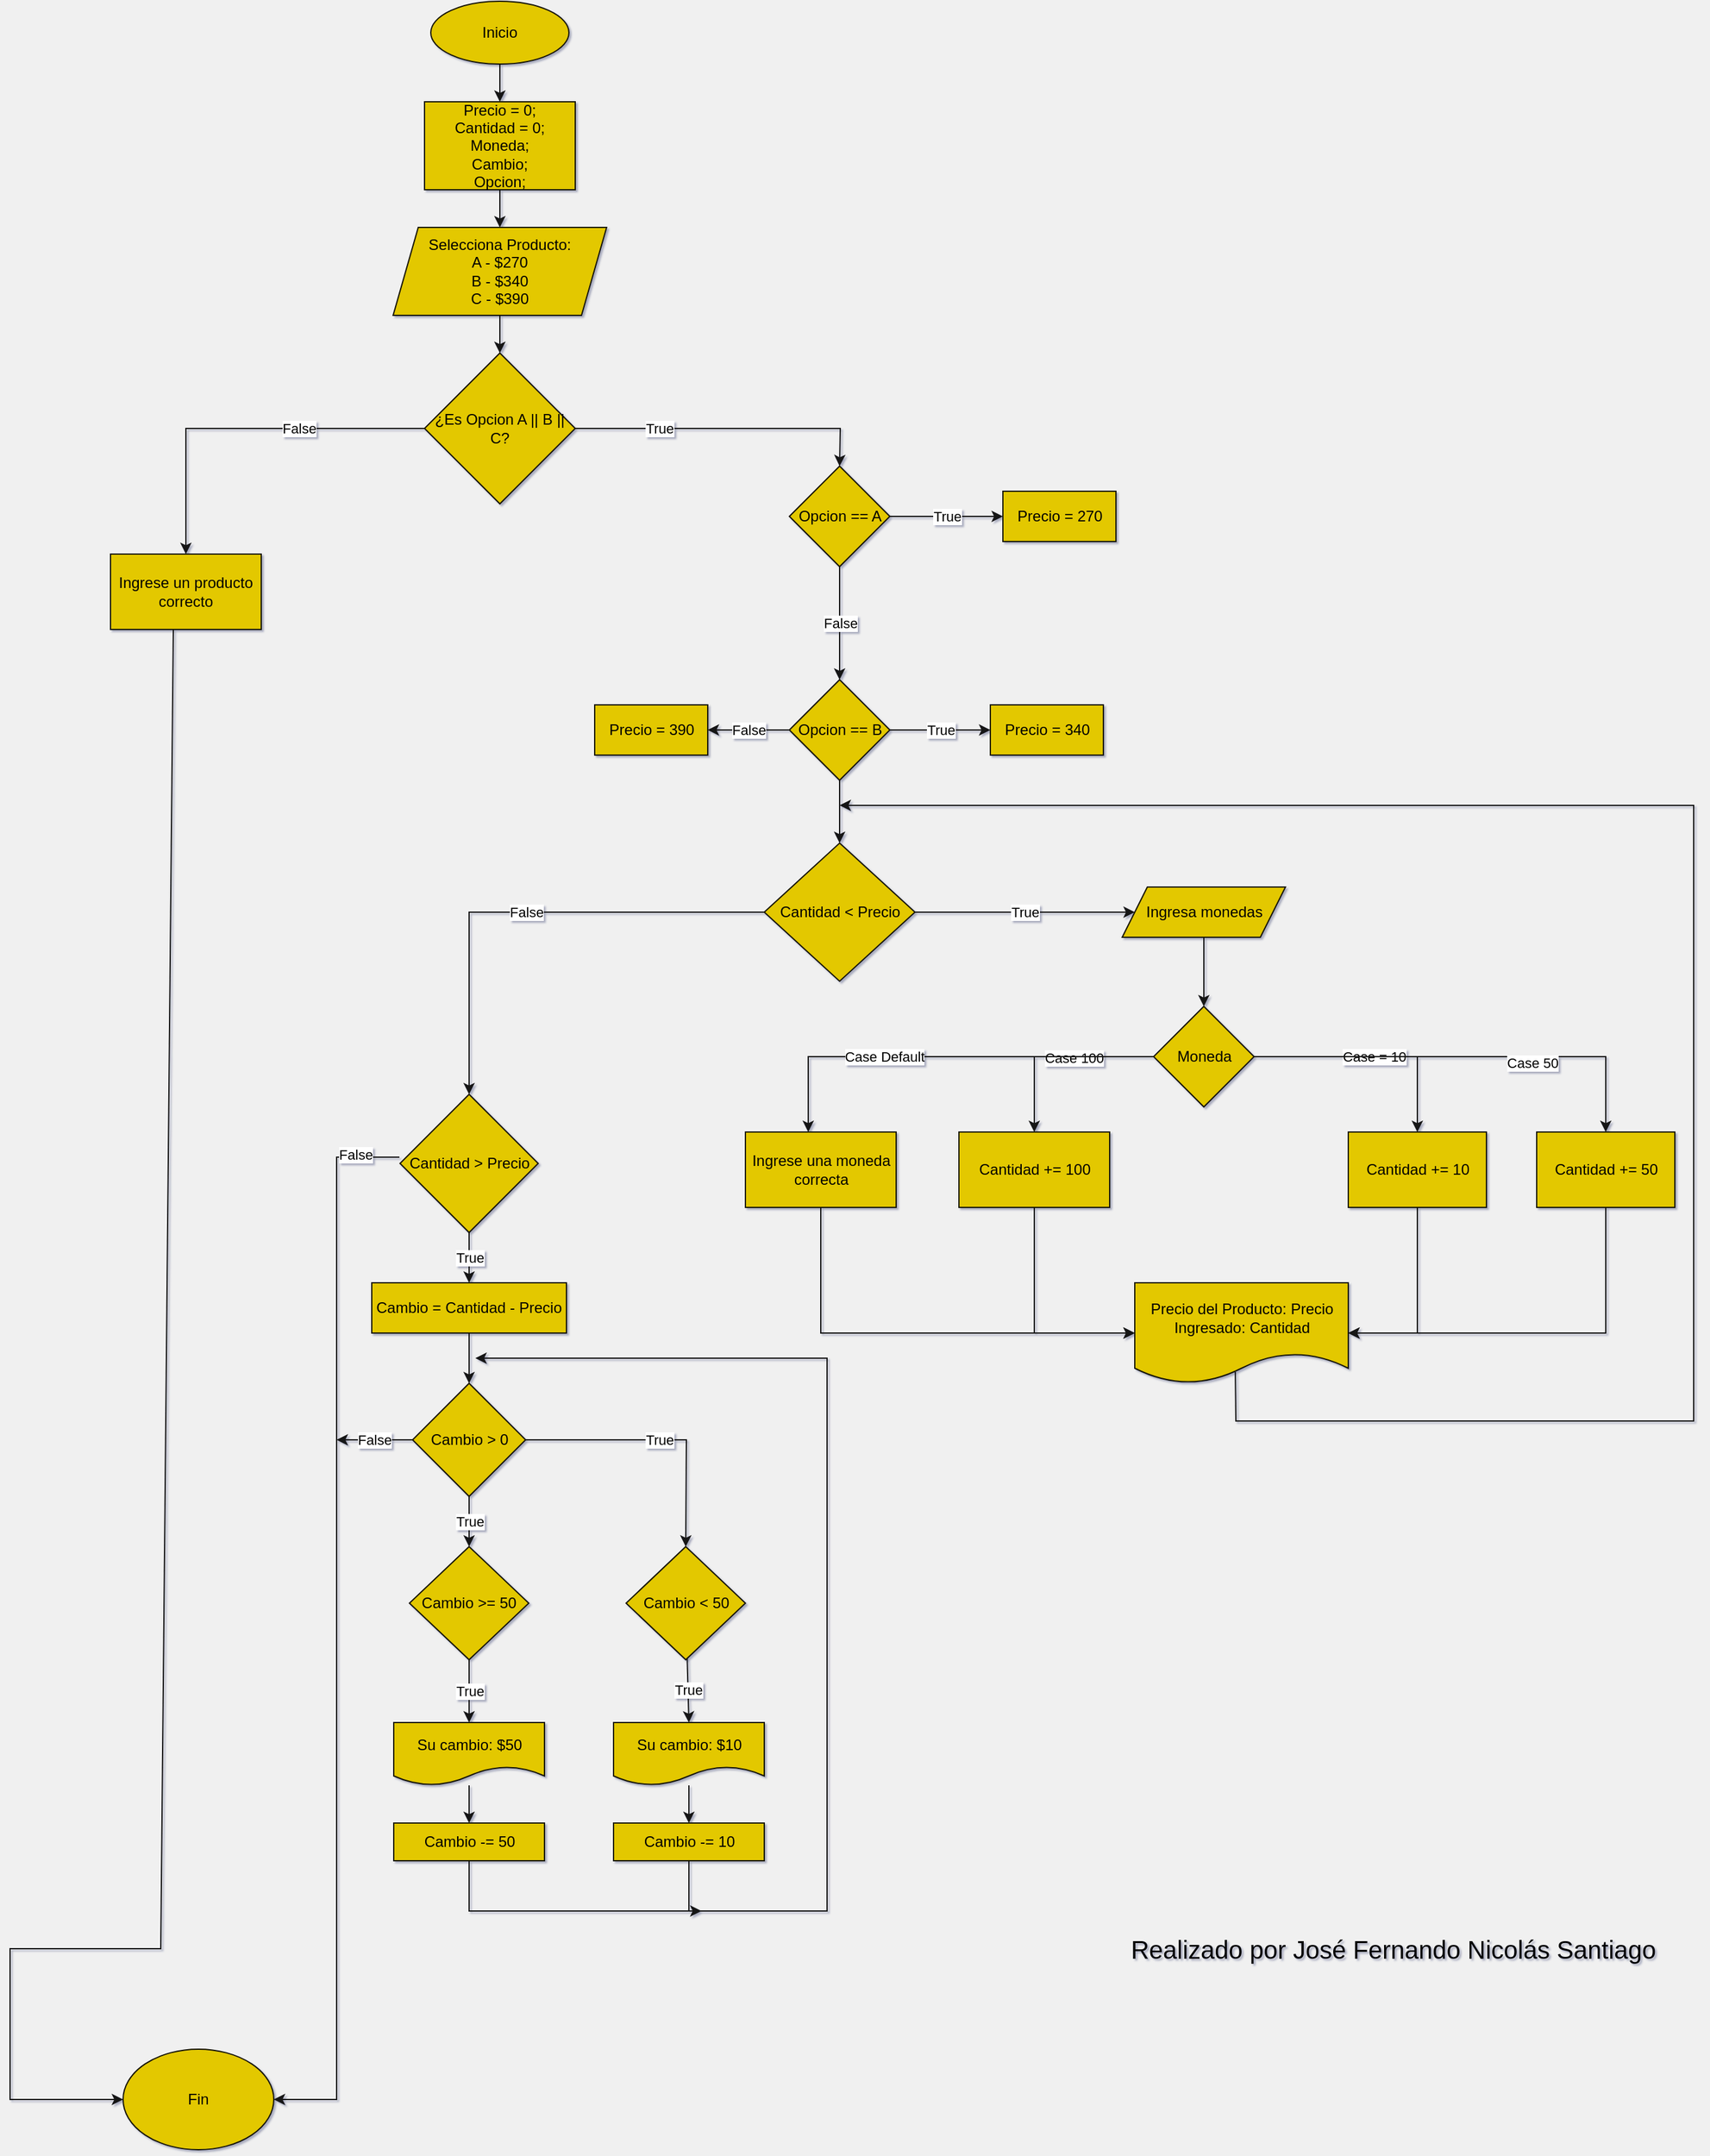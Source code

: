 <mxfile>
    <diagram id="t7lKVFnUWl9lWInkK_nE" name="Página-1">
        <mxGraphModel dx="1754" dy="1806" grid="1" gridSize="10" guides="1" tooltips="1" connect="1" arrows="1" fold="1" page="1" pageScale="1" pageWidth="827" pageHeight="1169" background="#F0F0F0" math="0" shadow="1">
            <root>
                <mxCell id="0"/>
                <mxCell id="1" parent="0"/>
                <mxCell id="4" value="" style="edgeStyle=none;html=1;rounded=0;strokeColor=#141414;" parent="1" source="2" target="3" edge="1">
                    <mxGeometry relative="1" as="geometry"/>
                </mxCell>
                <mxCell id="2" value="Inicio" style="ellipse;whiteSpace=wrap;html=1;rounded=0;fillColor=#e3c800;fontColor=#000000;strokeColor=#171300;" parent="1" vertex="1">
                    <mxGeometry x="235" y="-40" width="110" height="50" as="geometry"/>
                </mxCell>
                <mxCell id="6" style="edgeStyle=none;html=1;entryX=0.5;entryY=0;entryDx=0;entryDy=0;rounded=0;strokeColor=#141414;" parent="1" source="3" target="5" edge="1">
                    <mxGeometry relative="1" as="geometry"/>
                </mxCell>
                <mxCell id="3" value="Precio = 0;&lt;br&gt;Cantidad = 0;&lt;br&gt;Moneda;&lt;br&gt;Cambio;&lt;br&gt;Opcion;" style="rounded=0;whiteSpace=wrap;html=1;fillColor=#e3c800;fontColor=#000000;strokeColor=#171300;" parent="1" vertex="1">
                    <mxGeometry x="230" y="40" width="120" height="70" as="geometry"/>
                </mxCell>
                <mxCell id="8" style="edgeStyle=none;html=1;entryX=0.5;entryY=0;entryDx=0;entryDy=0;rounded=0;strokeColor=#141414;" parent="1" source="5" target="7" edge="1">
                    <mxGeometry relative="1" as="geometry"/>
                </mxCell>
                <mxCell id="5" value="Selecciona Producto:&lt;br&gt;A - $270&lt;br&gt;B - $340&lt;br&gt;C - $390" style="shape=parallelogram;perimeter=parallelogramPerimeter;whiteSpace=wrap;html=1;fixedSize=1;rounded=0;fillColor=#e3c800;fontColor=#000000;strokeColor=#171300;" parent="1" vertex="1">
                    <mxGeometry x="205" y="140" width="170" height="70" as="geometry"/>
                </mxCell>
                <mxCell id="10" value="True" style="edgeStyle=none;html=1;entryX=0.5;entryY=0;entryDx=0;entryDy=0;rounded=0;strokeColor=#141414;" parent="1" source="7" target="9" edge="1">
                    <mxGeometry x="-0.448" relative="1" as="geometry">
                        <Array as="points">
                            <mxPoint x="440" y="300"/>
                            <mxPoint x="561" y="300"/>
                        </Array>
                        <mxPoint as="offset"/>
                    </mxGeometry>
                </mxCell>
                <mxCell id="14" style="edgeStyle=none;html=1;entryX=0.5;entryY=0;entryDx=0;entryDy=0;rounded=0;strokeColor=#141414;" parent="1" source="7" target="13" edge="1">
                    <mxGeometry relative="1" as="geometry">
                        <Array as="points">
                            <mxPoint x="40" y="300"/>
                        </Array>
                    </mxGeometry>
                </mxCell>
                <mxCell id="17" value="False" style="edgeLabel;html=1;align=center;verticalAlign=middle;resizable=0;points=[];rounded=0;" parent="14" vertex="1" connectable="0">
                    <mxGeometry x="0.268" relative="1" as="geometry">
                        <mxPoint x="84" as="offset"/>
                    </mxGeometry>
                </mxCell>
                <mxCell id="7" value="¿Es Opcion A || B || C?" style="rhombus;whiteSpace=wrap;html=1;rounded=0;fillColor=#e3c800;fontColor=#000000;strokeColor=#171300;" parent="1" vertex="1">
                    <mxGeometry x="230" y="240" width="120" height="120" as="geometry"/>
                </mxCell>
                <mxCell id="16" value="True" style="edgeStyle=none;html=1;entryX=0;entryY=0.5;entryDx=0;entryDy=0;rounded=0;strokeColor=#141414;" parent="1" source="9" target="15" edge="1">
                    <mxGeometry relative="1" as="geometry"/>
                </mxCell>
                <mxCell id="19" value="False" style="edgeStyle=none;html=1;entryX=0.5;entryY=0;entryDx=0;entryDy=0;rounded=0;strokeColor=#141414;" parent="1" source="9" target="18" edge="1">
                    <mxGeometry relative="1" as="geometry"/>
                </mxCell>
                <mxCell id="9" value="Opcion == A" style="rhombus;whiteSpace=wrap;html=1;rounded=0;fillColor=#e3c800;fontColor=#000000;strokeColor=#171300;" parent="1" vertex="1">
                    <mxGeometry x="520.5" y="330" width="80" height="80" as="geometry"/>
                </mxCell>
                <mxCell id="73" style="edgeStyle=none;html=1;rounded=0;strokeColor=#141414;" parent="1" edge="1">
                    <mxGeometry relative="1" as="geometry">
                        <mxPoint x="30" y="460" as="sourcePoint"/>
                        <mxPoint x="-10" y="1630" as="targetPoint"/>
                        <Array as="points">
                            <mxPoint x="20" y="1510"/>
                            <mxPoint x="-100" y="1510"/>
                            <mxPoint x="-100" y="1630"/>
                        </Array>
                    </mxGeometry>
                </mxCell>
                <mxCell id="13" value="Ingrese un producto correcto" style="rounded=0;whiteSpace=wrap;html=1;fillColor=#e3c800;fontColor=#000000;strokeColor=#171300;" parent="1" vertex="1">
                    <mxGeometry x="-20" y="400" width="120" height="60" as="geometry"/>
                </mxCell>
                <mxCell id="15" value="Precio = 270" style="rounded=0;whiteSpace=wrap;html=1;fillColor=#e3c800;fontColor=#000000;strokeColor=#171300;" parent="1" vertex="1">
                    <mxGeometry x="690.5" y="350" width="90" height="40" as="geometry"/>
                </mxCell>
                <mxCell id="21" value="True" style="edgeStyle=none;html=1;entryX=0;entryY=0.5;entryDx=0;entryDy=0;rounded=0;strokeColor=#141414;" parent="1" source="18" target="20" edge="1">
                    <mxGeometry relative="1" as="geometry"/>
                </mxCell>
                <mxCell id="24" value="False" style="edgeStyle=none;html=1;entryX=1;entryY=0.5;entryDx=0;entryDy=0;rounded=0;strokeColor=#141414;" parent="1" source="18" target="23" edge="1">
                    <mxGeometry relative="1" as="geometry"/>
                </mxCell>
                <mxCell id="26" style="edgeStyle=none;html=1;entryX=0.5;entryY=0;entryDx=0;entryDy=0;rounded=0;strokeColor=#141414;" parent="1" source="18" target="25" edge="1">
                    <mxGeometry relative="1" as="geometry"/>
                </mxCell>
                <mxCell id="18" value="Opcion == B" style="rhombus;whiteSpace=wrap;html=1;rounded=0;fillColor=#e3c800;fontColor=#000000;strokeColor=#171300;" parent="1" vertex="1">
                    <mxGeometry x="520.5" y="500" width="80" height="80" as="geometry"/>
                </mxCell>
                <mxCell id="20" value="Precio = 340" style="rounded=0;whiteSpace=wrap;html=1;fillColor=#e3c800;fontColor=#000000;strokeColor=#171300;" parent="1" vertex="1">
                    <mxGeometry x="680.5" y="520" width="90" height="40" as="geometry"/>
                </mxCell>
                <mxCell id="23" value="Precio = 390" style="rounded=0;whiteSpace=wrap;html=1;fillColor=#e3c800;fontColor=#000000;strokeColor=#171300;" parent="1" vertex="1">
                    <mxGeometry x="365.5" y="520" width="90" height="40" as="geometry"/>
                </mxCell>
                <mxCell id="28" value="True" style="edgeStyle=none;html=1;entryX=0;entryY=0.5;entryDx=0;entryDy=0;rounded=0;strokeColor=#141414;" parent="1" source="25" target="27" edge="1">
                    <mxGeometry relative="1" as="geometry"/>
                </mxCell>
                <mxCell id="49" value="False" style="edgeStyle=none;html=1;entryX=0.5;entryY=0;entryDx=0;entryDy=0;rounded=0;strokeColor=#141414;" parent="1" source="25" target="48" edge="1">
                    <mxGeometry relative="1" as="geometry">
                        <Array as="points">
                            <mxPoint x="265.5" y="685"/>
                            <mxPoint x="265.5" y="740"/>
                        </Array>
                    </mxGeometry>
                </mxCell>
                <mxCell id="25" value="Cantidad &amp;lt; Precio" style="rhombus;whiteSpace=wrap;html=1;rounded=0;fillColor=#e3c800;fontColor=#000000;strokeColor=#171300;" parent="1" vertex="1">
                    <mxGeometry x="500.5" y="630" width="120" height="110" as="geometry"/>
                </mxCell>
                <mxCell id="30" style="edgeStyle=none;html=1;entryX=0.5;entryY=0;entryDx=0;entryDy=0;rounded=0;strokeColor=#141414;" parent="1" source="27" target="29" edge="1">
                    <mxGeometry relative="1" as="geometry"/>
                </mxCell>
                <mxCell id="27" value="Ingresa monedas" style="shape=parallelogram;perimeter=parallelogramPerimeter;whiteSpace=wrap;html=1;fixedSize=1;rounded=0;fillColor=#e3c800;fontColor=#000000;strokeColor=#171300;" parent="1" vertex="1">
                    <mxGeometry x="785.5" y="665" width="130" height="40" as="geometry"/>
                </mxCell>
                <mxCell id="32" value="Case = 10" style="edgeStyle=none;html=1;entryX=0.5;entryY=0;entryDx=0;entryDy=0;rounded=0;strokeColor=#141414;" parent="1" source="29" target="31" edge="1">
                    <mxGeometry relative="1" as="geometry">
                        <Array as="points">
                            <mxPoint x="1020.5" y="800"/>
                        </Array>
                    </mxGeometry>
                </mxCell>
                <mxCell id="34" style="edgeStyle=none;html=1;entryX=0.5;entryY=0;entryDx=0;entryDy=0;rounded=0;strokeColor=#141414;" parent="1" source="29" target="33" edge="1">
                    <mxGeometry relative="1" as="geometry">
                        <Array as="points">
                            <mxPoint x="1155.5" y="800"/>
                            <mxPoint x="1170.5" y="800"/>
                        </Array>
                    </mxGeometry>
                </mxCell>
                <mxCell id="35" value="Case 50" style="edgeLabel;html=1;align=center;verticalAlign=middle;resizable=0;points=[];rounded=0;" parent="34" vertex="1" connectable="0">
                    <mxGeometry x="0.3" y="-5" relative="1" as="geometry">
                        <mxPoint as="offset"/>
                    </mxGeometry>
                </mxCell>
                <mxCell id="37" style="edgeStyle=none;html=1;entryX=0.5;entryY=0;entryDx=0;entryDy=0;rounded=0;strokeColor=#141414;" parent="1" source="29" target="36" edge="1">
                    <mxGeometry relative="1" as="geometry">
                        <Array as="points">
                            <mxPoint x="715.5" y="800"/>
                        </Array>
                    </mxGeometry>
                </mxCell>
                <mxCell id="38" value="Case 100" style="edgeLabel;html=1;align=center;verticalAlign=middle;resizable=0;points=[];rounded=0;" parent="37" vertex="1" connectable="0">
                    <mxGeometry x="-0.174" y="1" relative="1" as="geometry">
                        <mxPoint as="offset"/>
                    </mxGeometry>
                </mxCell>
                <mxCell id="40" style="edgeStyle=none;html=1;entryX=0.417;entryY=0;entryDx=0;entryDy=0;entryPerimeter=0;rounded=0;strokeColor=#141414;" parent="1" source="29" target="39" edge="1">
                    <mxGeometry relative="1" as="geometry">
                        <Array as="points">
                            <mxPoint x="535.5" y="800"/>
                        </Array>
                    </mxGeometry>
                </mxCell>
                <mxCell id="41" value="Case Default" style="edgeLabel;html=1;align=center;verticalAlign=middle;resizable=0;points=[];rounded=0;" parent="40" vertex="1" connectable="0">
                    <mxGeometry x="0.099" relative="1" as="geometry">
                        <mxPoint x="-31" as="offset"/>
                    </mxGeometry>
                </mxCell>
                <mxCell id="29" value="Moneda" style="rhombus;whiteSpace=wrap;html=1;rounded=0;fillColor=#e3c800;fontColor=#000000;strokeColor=#171300;" parent="1" vertex="1">
                    <mxGeometry x="810.5" y="760" width="80" height="80" as="geometry"/>
                </mxCell>
                <mxCell id="45" style="edgeStyle=none;html=1;entryX=1;entryY=0.5;entryDx=0;entryDy=0;rounded=0;strokeColor=#141414;" parent="1" source="31" target="42" edge="1">
                    <mxGeometry relative="1" as="geometry">
                        <Array as="points">
                            <mxPoint x="1020.5" y="1020"/>
                        </Array>
                    </mxGeometry>
                </mxCell>
                <mxCell id="31" value="Cantidad += 10" style="rounded=0;whiteSpace=wrap;html=1;fillColor=#e3c800;fontColor=#000000;strokeColor=#171300;" parent="1" vertex="1">
                    <mxGeometry x="965.5" y="860" width="110" height="60" as="geometry"/>
                </mxCell>
                <mxCell id="46" style="edgeStyle=none;html=1;entryX=1;entryY=0.5;entryDx=0;entryDy=0;rounded=0;strokeColor=#141414;" parent="1" source="33" target="42" edge="1">
                    <mxGeometry relative="1" as="geometry">
                        <Array as="points">
                            <mxPoint x="1170.5" y="1020"/>
                        </Array>
                    </mxGeometry>
                </mxCell>
                <mxCell id="33" value="Cantidad += 50" style="rounded=0;whiteSpace=wrap;html=1;fillColor=#e3c800;fontColor=#000000;strokeColor=#171300;" parent="1" vertex="1">
                    <mxGeometry x="1115.5" y="860" width="110" height="60" as="geometry"/>
                </mxCell>
                <mxCell id="43" style="edgeStyle=none;html=1;entryX=0;entryY=0.5;entryDx=0;entryDy=0;rounded=0;strokeColor=#141414;" parent="1" source="36" target="42" edge="1">
                    <mxGeometry relative="1" as="geometry">
                        <Array as="points">
                            <mxPoint x="715.5" y="1020"/>
                        </Array>
                    </mxGeometry>
                </mxCell>
                <mxCell id="36" value="Cantidad += 100" style="rounded=0;whiteSpace=wrap;html=1;fillColor=#e3c800;fontColor=#000000;strokeColor=#171300;" parent="1" vertex="1">
                    <mxGeometry x="655.5" y="860" width="120" height="60" as="geometry"/>
                </mxCell>
                <mxCell id="44" style="edgeStyle=none;html=1;entryX=0;entryY=0.5;entryDx=0;entryDy=0;rounded=0;strokeColor=#141414;" parent="1" source="39" target="42" edge="1">
                    <mxGeometry relative="1" as="geometry">
                        <Array as="points">
                            <mxPoint x="545.5" y="1020"/>
                        </Array>
                    </mxGeometry>
                </mxCell>
                <mxCell id="39" value="Ingrese una moneda correcta" style="rounded=0;whiteSpace=wrap;html=1;fillColor=#e3c800;fontColor=#000000;strokeColor=#171300;" parent="1" vertex="1">
                    <mxGeometry x="485.5" y="860" width="120" height="60" as="geometry"/>
                </mxCell>
                <mxCell id="47" style="edgeStyle=none;html=1;exitX=0.471;exitY=0.888;exitDx=0;exitDy=0;exitPerimeter=0;rounded=0;strokeColor=#141414;" parent="1" source="42" edge="1">
                    <mxGeometry relative="1" as="geometry">
                        <mxPoint x="560.5" y="600" as="targetPoint"/>
                        <Array as="points">
                            <mxPoint x="876" y="1090"/>
                            <mxPoint x="1240.5" y="1090"/>
                            <mxPoint x="1240.5" y="740"/>
                            <mxPoint x="1240.5" y="600"/>
                        </Array>
                    </mxGeometry>
                </mxCell>
                <mxCell id="42" value="Precio del Producto: Precio&lt;br&gt;Ingresado: Cantidad" style="shape=document;whiteSpace=wrap;html=1;boundedLbl=1;rounded=0;fillColor=#e3c800;fontColor=#000000;strokeColor=#171300;" parent="1" vertex="1">
                    <mxGeometry x="795.5" y="980" width="170" height="80" as="geometry"/>
                </mxCell>
                <mxCell id="51" value="True" style="edgeStyle=none;html=1;entryX=0.5;entryY=0;entryDx=0;entryDy=0;rounded=0;strokeColor=#141414;" parent="1" source="48" target="50" edge="1">
                    <mxGeometry relative="1" as="geometry"/>
                </mxCell>
                <mxCell id="48" value="Cantidad &amp;gt; Precio" style="rhombus;whiteSpace=wrap;html=1;rounded=0;fillColor=#e3c800;fontColor=#000000;strokeColor=#171300;" parent="1" vertex="1">
                    <mxGeometry x="210.5" y="830" width="110" height="110" as="geometry"/>
                </mxCell>
                <mxCell id="53" style="edgeStyle=none;html=1;entryX=0.5;entryY=0;entryDx=0;entryDy=0;rounded=0;strokeColor=#141414;" parent="1" source="50" target="52" edge="1">
                    <mxGeometry relative="1" as="geometry"/>
                </mxCell>
                <mxCell id="50" value="Cambio = Cantidad - Precio" style="rounded=0;whiteSpace=wrap;html=1;fillColor=#e3c800;fontColor=#000000;strokeColor=#171300;" parent="1" vertex="1">
                    <mxGeometry x="188" y="980" width="155" height="40" as="geometry"/>
                </mxCell>
                <mxCell id="55" value="True" style="edgeStyle=none;html=1;entryX=0.5;entryY=0;entryDx=0;entryDy=0;rounded=0;strokeColor=#141414;" parent="1" source="52" target="54" edge="1">
                    <mxGeometry relative="1" as="geometry"/>
                </mxCell>
                <mxCell id="62" value="True" style="edgeStyle=none;html=1;entryX=0.5;entryY=0;entryDx=0;entryDy=0;rounded=0;strokeColor=#141414;" parent="1" source="52" target="61" edge="1">
                    <mxGeometry relative="1" as="geometry">
                        <Array as="points">
                            <mxPoint x="438.5" y="1105"/>
                        </Array>
                    </mxGeometry>
                </mxCell>
                <mxCell id="70" style="edgeStyle=none;html=1;entryX=1;entryY=0.5;entryDx=0;entryDy=0;rounded=0;strokeColor=#141414;" parent="1" target="69" edge="1">
                    <mxGeometry relative="1" as="geometry">
                        <mxPoint x="210" y="880" as="sourcePoint"/>
                        <Array as="points">
                            <mxPoint x="160" y="880"/>
                            <mxPoint x="160" y="1630"/>
                        </Array>
                    </mxGeometry>
                </mxCell>
                <mxCell id="71" value="False" style="edgeLabel;html=1;align=center;verticalAlign=middle;resizable=0;points=[];rounded=0;" parent="70" vertex="1" connectable="0">
                    <mxGeometry x="-0.918" y="-2" relative="1" as="geometry">
                        <mxPoint as="offset"/>
                    </mxGeometry>
                </mxCell>
                <mxCell id="75" value="False" style="edgeStyle=none;html=1;rounded=0;strokeColor=#141414;" parent="1" source="52" edge="1">
                    <mxGeometry relative="1" as="geometry">
                        <mxPoint x="160" y="1105" as="targetPoint"/>
                    </mxGeometry>
                </mxCell>
                <mxCell id="52" value="Cambio &amp;gt; 0" style="rhombus;whiteSpace=wrap;html=1;rounded=0;fillColor=#e3c800;fontColor=#000000;strokeColor=#171300;" parent="1" vertex="1">
                    <mxGeometry x="220.5" y="1060" width="90" height="90" as="geometry"/>
                </mxCell>
                <mxCell id="57" value="True" style="edgeStyle=none;html=1;entryX=0.5;entryY=0;entryDx=0;entryDy=0;rounded=0;strokeColor=#141414;" parent="1" source="54" target="56" edge="1">
                    <mxGeometry relative="1" as="geometry"/>
                </mxCell>
                <mxCell id="54" value="Cambio &amp;gt;= 50" style="rhombus;whiteSpace=wrap;html=1;rounded=0;fillColor=#e3c800;fontColor=#000000;strokeColor=#171300;" parent="1" vertex="1">
                    <mxGeometry x="218" y="1190" width="95" height="90" as="geometry"/>
                </mxCell>
                <mxCell id="59" style="edgeStyle=none;html=1;entryX=0.5;entryY=0;entryDx=0;entryDy=0;rounded=0;strokeColor=#141414;" parent="1" source="56" target="58" edge="1">
                    <mxGeometry relative="1" as="geometry"/>
                </mxCell>
                <mxCell id="56" value="Su cambio: $50" style="shape=document;whiteSpace=wrap;html=1;boundedLbl=1;rounded=0;fillColor=#e3c800;fontColor=#000000;strokeColor=#171300;" parent="1" vertex="1">
                    <mxGeometry x="205.5" y="1330" width="120" height="50" as="geometry"/>
                </mxCell>
                <mxCell id="68" style="edgeStyle=none;html=1;rounded=0;strokeColor=#141414;" parent="1" source="58" edge="1">
                    <mxGeometry relative="1" as="geometry">
                        <mxPoint x="450.5" y="1480" as="targetPoint"/>
                        <Array as="points">
                            <mxPoint x="265.5" y="1480"/>
                        </Array>
                    </mxGeometry>
                </mxCell>
                <mxCell id="58" value="Cambio -= 50" style="rounded=0;whiteSpace=wrap;html=1;fillColor=#e3c800;fontColor=#000000;strokeColor=#171300;" parent="1" vertex="1">
                    <mxGeometry x="205.5" y="1410" width="120" height="30" as="geometry"/>
                </mxCell>
                <mxCell id="64" value="True" style="edgeStyle=none;html=1;entryX=0.5;entryY=0;entryDx=0;entryDy=0;rounded=0;strokeColor=#141414;" parent="1" source="61" target="63" edge="1">
                    <mxGeometry relative="1" as="geometry"/>
                </mxCell>
                <mxCell id="61" value="Cambio &amp;lt; 50" style="rhombus;whiteSpace=wrap;html=1;rounded=0;fillColor=#e3c800;fontColor=#000000;strokeColor=#171300;" parent="1" vertex="1">
                    <mxGeometry x="390.5" y="1190" width="95" height="90" as="geometry"/>
                </mxCell>
                <mxCell id="66" style="edgeStyle=none;html=1;entryX=0.5;entryY=0;entryDx=0;entryDy=0;rounded=0;strokeColor=#141414;" parent="1" source="63" target="65" edge="1">
                    <mxGeometry relative="1" as="geometry"/>
                </mxCell>
                <mxCell id="63" value="Su cambio: $10" style="shape=document;whiteSpace=wrap;html=1;boundedLbl=1;rounded=0;fillColor=#e3c800;fontColor=#000000;strokeColor=#171300;" parent="1" vertex="1">
                    <mxGeometry x="380.5" y="1330" width="120" height="50" as="geometry"/>
                </mxCell>
                <mxCell id="67" style="edgeStyle=none;html=1;exitX=0.5;exitY=1;exitDx=0;exitDy=0;rounded=0;strokeColor=#141414;" parent="1" source="65" edge="1">
                    <mxGeometry relative="1" as="geometry">
                        <mxPoint x="270.5" y="1040" as="targetPoint"/>
                        <Array as="points">
                            <mxPoint x="440.5" y="1480"/>
                            <mxPoint x="550.5" y="1480"/>
                            <mxPoint x="550.5" y="1040"/>
                        </Array>
                    </mxGeometry>
                </mxCell>
                <mxCell id="65" value="Cambio -= 10" style="rounded=0;whiteSpace=wrap;html=1;fillColor=#e3c800;fontColor=#000000;strokeColor=#171300;" parent="1" vertex="1">
                    <mxGeometry x="380.5" y="1410" width="120" height="30" as="geometry"/>
                </mxCell>
                <mxCell id="74" style="edgeStyle=none;html=1;exitX=0.5;exitY=0;exitDx=0;exitDy=0;entryX=0.5;entryY=0;entryDx=0;entryDy=0;rounded=0;strokeColor=#141414;" parent="1" source="69" target="69" edge="1">
                    <mxGeometry relative="1" as="geometry">
                        <mxPoint y="1771" as="targetPoint"/>
                    </mxGeometry>
                </mxCell>
                <mxCell id="69" value="Fin" style="ellipse;whiteSpace=wrap;html=1;rounded=0;fillColor=#e3c800;fontColor=#000000;strokeColor=#171300;" parent="1" vertex="1">
                    <mxGeometry x="-10" y="1590" width="120" height="80" as="geometry"/>
                </mxCell>
                <mxCell id="76" value="&lt;font color=&quot;#050505&quot; style=&quot;font-size: 20px&quot;&gt;Realizado por José Fernando Nicolás Santiago&lt;/font&gt;" style="text;html=1;align=center;verticalAlign=middle;resizable=0;points=[];autosize=1;strokeColor=none;fillColor=none;strokeWidth=5;" vertex="1" parent="1">
                    <mxGeometry x="785.5" y="1500" width="430" height="20" as="geometry"/>
                </mxCell>
            </root>
        </mxGraphModel>
    </diagram>
</mxfile>